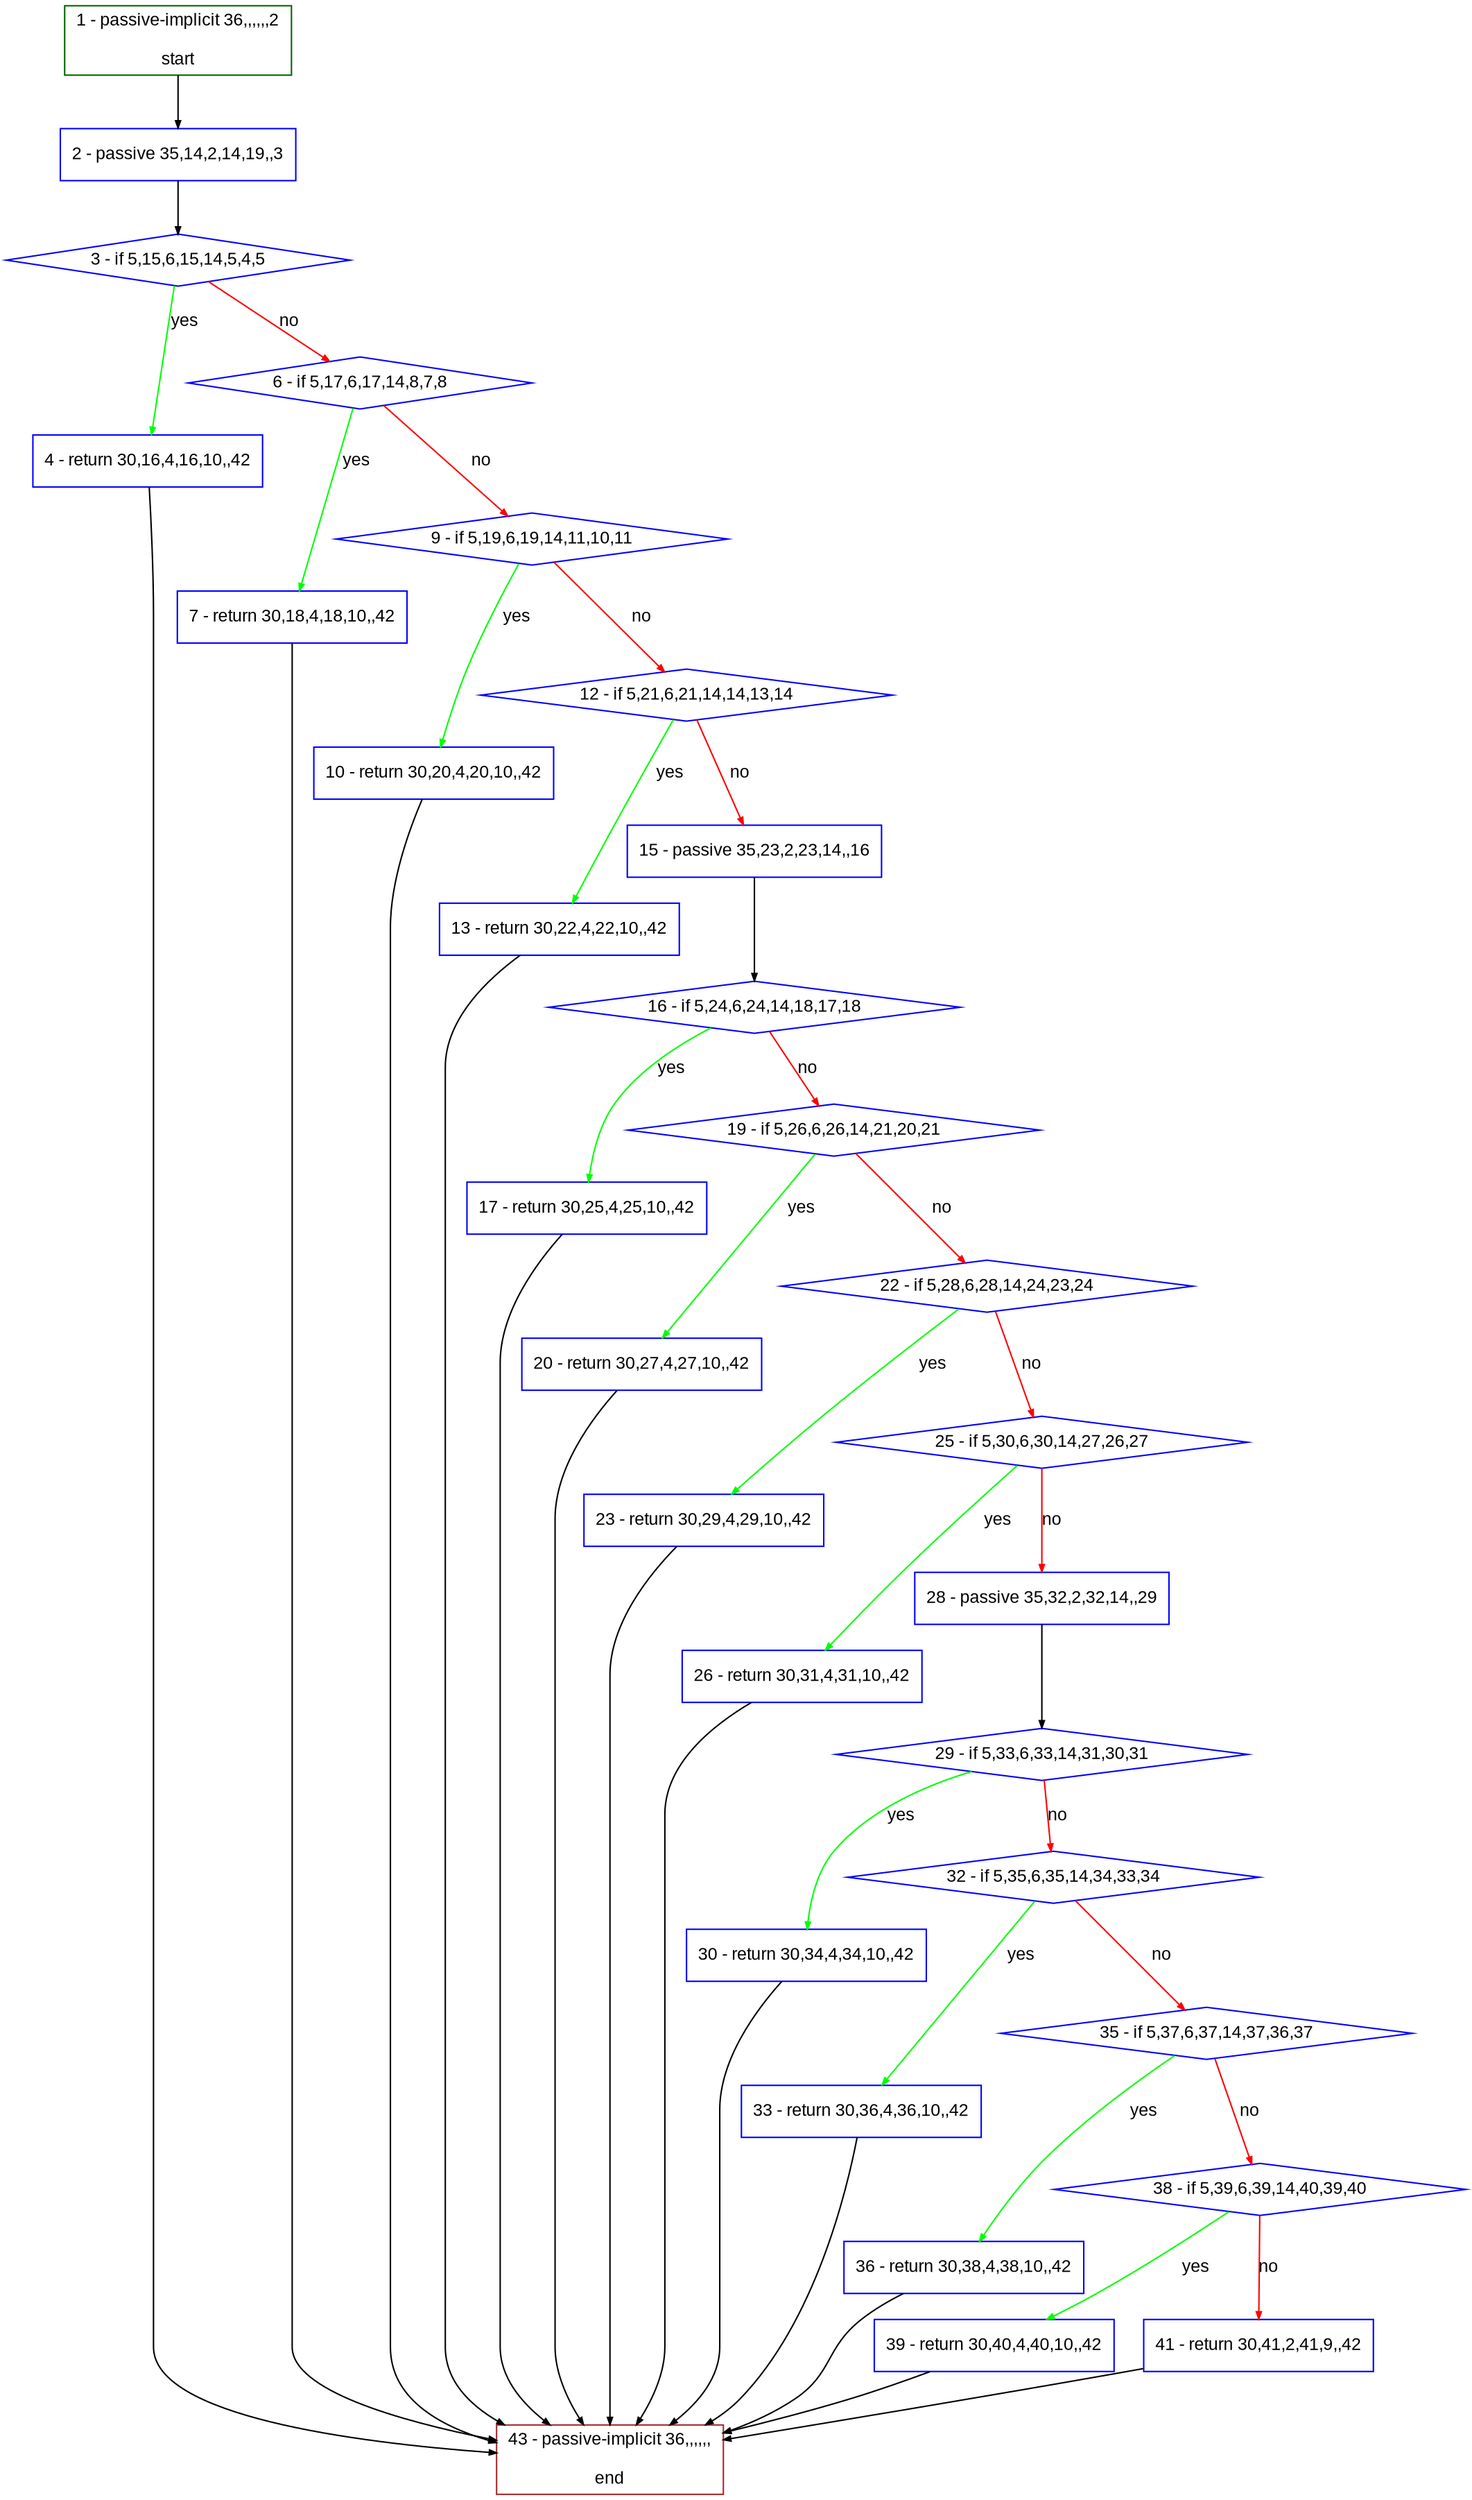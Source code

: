 digraph "" {
  graph [bgcolor="white", fillcolor="#FFFFCC", pack="true", packmode="clust", fontname="Arial", label="", fontsize="12", compound="true", style="rounded,filled"];
  node [node_initialized="no", fillcolor="white", fontname="Arial", label="", color="grey", fontsize="12", fixedsize="false", compound="true", shape="rectangle", style="filled"];
  edge [arrowtail="none", lhead="", fontcolor="black", fontname="Arial", label="", color="black", fontsize="12", arrowhead="normal", arrowsize="0.5", compound="true", ltail="", dir="forward"];
  __N1 [fillcolor="#ffffff", label="2 - passive 35,14,2,14,19,,3", color="#0000ff", shape="box", style="filled"];
  __N2 [fillcolor="#ffffff", label="1 - passive-implicit 36,,,,,,2\n\nstart", color="#006400", shape="box", style="filled"];
  __N3 [fillcolor="#ffffff", label="3 - if 5,15,6,15,14,5,4,5", color="#0000ff", shape="diamond", style="filled"];
  __N4 [fillcolor="#ffffff", label="4 - return 30,16,4,16,10,,42", color="#0000ff", shape="box", style="filled"];
  __N5 [fillcolor="#ffffff", label="6 - if 5,17,6,17,14,8,7,8", color="#0000ff", shape="diamond", style="filled"];
  __N6 [fillcolor="#ffffff", label="43 - passive-implicit 36,,,,,,\n\nend", color="#a52a2a", shape="box", style="filled"];
  __N7 [fillcolor="#ffffff", label="7 - return 30,18,4,18,10,,42", color="#0000ff", shape="box", style="filled"];
  __N8 [fillcolor="#ffffff", label="9 - if 5,19,6,19,14,11,10,11", color="#0000ff", shape="diamond", style="filled"];
  __N9 [fillcolor="#ffffff", label="10 - return 30,20,4,20,10,,42", color="#0000ff", shape="box", style="filled"];
  __N10 [fillcolor="#ffffff", label="12 - if 5,21,6,21,14,14,13,14", color="#0000ff", shape="diamond", style="filled"];
  __N11 [fillcolor="#ffffff", label="13 - return 30,22,4,22,10,,42", color="#0000ff", shape="box", style="filled"];
  __N12 [fillcolor="#ffffff", label="15 - passive 35,23,2,23,14,,16", color="#0000ff", shape="box", style="filled"];
  __N13 [fillcolor="#ffffff", label="16 - if 5,24,6,24,14,18,17,18", color="#0000ff", shape="diamond", style="filled"];
  __N14 [fillcolor="#ffffff", label="17 - return 30,25,4,25,10,,42", color="#0000ff", shape="box", style="filled"];
  __N15 [fillcolor="#ffffff", label="19 - if 5,26,6,26,14,21,20,21", color="#0000ff", shape="diamond", style="filled"];
  __N16 [fillcolor="#ffffff", label="20 - return 30,27,4,27,10,,42", color="#0000ff", shape="box", style="filled"];
  __N17 [fillcolor="#ffffff", label="22 - if 5,28,6,28,14,24,23,24", color="#0000ff", shape="diamond", style="filled"];
  __N18 [fillcolor="#ffffff", label="23 - return 30,29,4,29,10,,42", color="#0000ff", shape="box", style="filled"];
  __N19 [fillcolor="#ffffff", label="25 - if 5,30,6,30,14,27,26,27", color="#0000ff", shape="diamond", style="filled"];
  __N20 [fillcolor="#ffffff", label="26 - return 30,31,4,31,10,,42", color="#0000ff", shape="box", style="filled"];
  __N21 [fillcolor="#ffffff", label="28 - passive 35,32,2,32,14,,29", color="#0000ff", shape="box", style="filled"];
  __N22 [fillcolor="#ffffff", label="29 - if 5,33,6,33,14,31,30,31", color="#0000ff", shape="diamond", style="filled"];
  __N23 [fillcolor="#ffffff", label="30 - return 30,34,4,34,10,,42", color="#0000ff", shape="box", style="filled"];
  __N24 [fillcolor="#ffffff", label="32 - if 5,35,6,35,14,34,33,34", color="#0000ff", shape="diamond", style="filled"];
  __N25 [fillcolor="#ffffff", label="33 - return 30,36,4,36,10,,42", color="#0000ff", shape="box", style="filled"];
  __N26 [fillcolor="#ffffff", label="35 - if 5,37,6,37,14,37,36,37", color="#0000ff", shape="diamond", style="filled"];
  __N27 [fillcolor="#ffffff", label="36 - return 30,38,4,38,10,,42", color="#0000ff", shape="box", style="filled"];
  __N28 [fillcolor="#ffffff", label="38 - if 5,39,6,39,14,40,39,40", color="#0000ff", shape="diamond", style="filled"];
  __N29 [fillcolor="#ffffff", label="39 - return 30,40,4,40,10,,42", color="#0000ff", shape="box", style="filled"];
  __N30 [fillcolor="#ffffff", label="41 - return 30,41,2,41,9,,42", color="#0000ff", shape="box", style="filled"];
  __N2 -> __N1 [arrowtail="none", color="#000000", label="", arrowhead="normal", dir="forward"];
  __N1 -> __N3 [arrowtail="none", color="#000000", label="", arrowhead="normal", dir="forward"];
  __N3 -> __N4 [arrowtail="none", color="#00ff00", label="yes", arrowhead="normal", dir="forward"];
  __N3 -> __N5 [arrowtail="none", color="#ff0000", label="no", arrowhead="normal", dir="forward"];
  __N4 -> __N6 [arrowtail="none", color="#000000", label="", arrowhead="normal", dir="forward"];
  __N5 -> __N7 [arrowtail="none", color="#00ff00", label="yes", arrowhead="normal", dir="forward"];
  __N5 -> __N8 [arrowtail="none", color="#ff0000", label="no", arrowhead="normal", dir="forward"];
  __N7 -> __N6 [arrowtail="none", color="#000000", label="", arrowhead="normal", dir="forward"];
  __N8 -> __N9 [arrowtail="none", color="#00ff00", label="yes", arrowhead="normal", dir="forward"];
  __N8 -> __N10 [arrowtail="none", color="#ff0000", label="no", arrowhead="normal", dir="forward"];
  __N9 -> __N6 [arrowtail="none", color="#000000", label="", arrowhead="normal", dir="forward"];
  __N10 -> __N11 [arrowtail="none", color="#00ff00", label="yes", arrowhead="normal", dir="forward"];
  __N10 -> __N12 [arrowtail="none", color="#ff0000", label="no", arrowhead="normal", dir="forward"];
  __N11 -> __N6 [arrowtail="none", color="#000000", label="", arrowhead="normal", dir="forward"];
  __N12 -> __N13 [arrowtail="none", color="#000000", label="", arrowhead="normal", dir="forward"];
  __N13 -> __N14 [arrowtail="none", color="#00ff00", label="yes", arrowhead="normal", dir="forward"];
  __N13 -> __N15 [arrowtail="none", color="#ff0000", label="no", arrowhead="normal", dir="forward"];
  __N14 -> __N6 [arrowtail="none", color="#000000", label="", arrowhead="normal", dir="forward"];
  __N15 -> __N16 [arrowtail="none", color="#00ff00", label="yes", arrowhead="normal", dir="forward"];
  __N15 -> __N17 [arrowtail="none", color="#ff0000", label="no", arrowhead="normal", dir="forward"];
  __N16 -> __N6 [arrowtail="none", color="#000000", label="", arrowhead="normal", dir="forward"];
  __N17 -> __N18 [arrowtail="none", color="#00ff00", label="yes", arrowhead="normal", dir="forward"];
  __N17 -> __N19 [arrowtail="none", color="#ff0000", label="no", arrowhead="normal", dir="forward"];
  __N18 -> __N6 [arrowtail="none", color="#000000", label="", arrowhead="normal", dir="forward"];
  __N19 -> __N20 [arrowtail="none", color="#00ff00", label="yes", arrowhead="normal", dir="forward"];
  __N19 -> __N21 [arrowtail="none", color="#ff0000", label="no", arrowhead="normal", dir="forward"];
  __N20 -> __N6 [arrowtail="none", color="#000000", label="", arrowhead="normal", dir="forward"];
  __N21 -> __N22 [arrowtail="none", color="#000000", label="", arrowhead="normal", dir="forward"];
  __N22 -> __N23 [arrowtail="none", color="#00ff00", label="yes", arrowhead="normal", dir="forward"];
  __N22 -> __N24 [arrowtail="none", color="#ff0000", label="no", arrowhead="normal", dir="forward"];
  __N23 -> __N6 [arrowtail="none", color="#000000", label="", arrowhead="normal", dir="forward"];
  __N24 -> __N25 [arrowtail="none", color="#00ff00", label="yes", arrowhead="normal", dir="forward"];
  __N24 -> __N26 [arrowtail="none", color="#ff0000", label="no", arrowhead="normal", dir="forward"];
  __N25 -> __N6 [arrowtail="none", color="#000000", label="", arrowhead="normal", dir="forward"];
  __N26 -> __N27 [arrowtail="none", color="#00ff00", label="yes", arrowhead="normal", dir="forward"];
  __N26 -> __N28 [arrowtail="none", color="#ff0000", label="no", arrowhead="normal", dir="forward"];
  __N27 -> __N6 [arrowtail="none", color="#000000", label="", arrowhead="normal", dir="forward"];
  __N28 -> __N29 [arrowtail="none", color="#00ff00", label="yes", arrowhead="normal", dir="forward"];
  __N28 -> __N30 [arrowtail="none", color="#ff0000", label="no", arrowhead="normal", dir="forward"];
  __N29 -> __N6 [arrowtail="none", color="#000000", label="", arrowhead="normal", dir="forward"];
  __N30 -> __N6 [arrowtail="none", color="#000000", label="", arrowhead="normal", dir="forward"];
}
